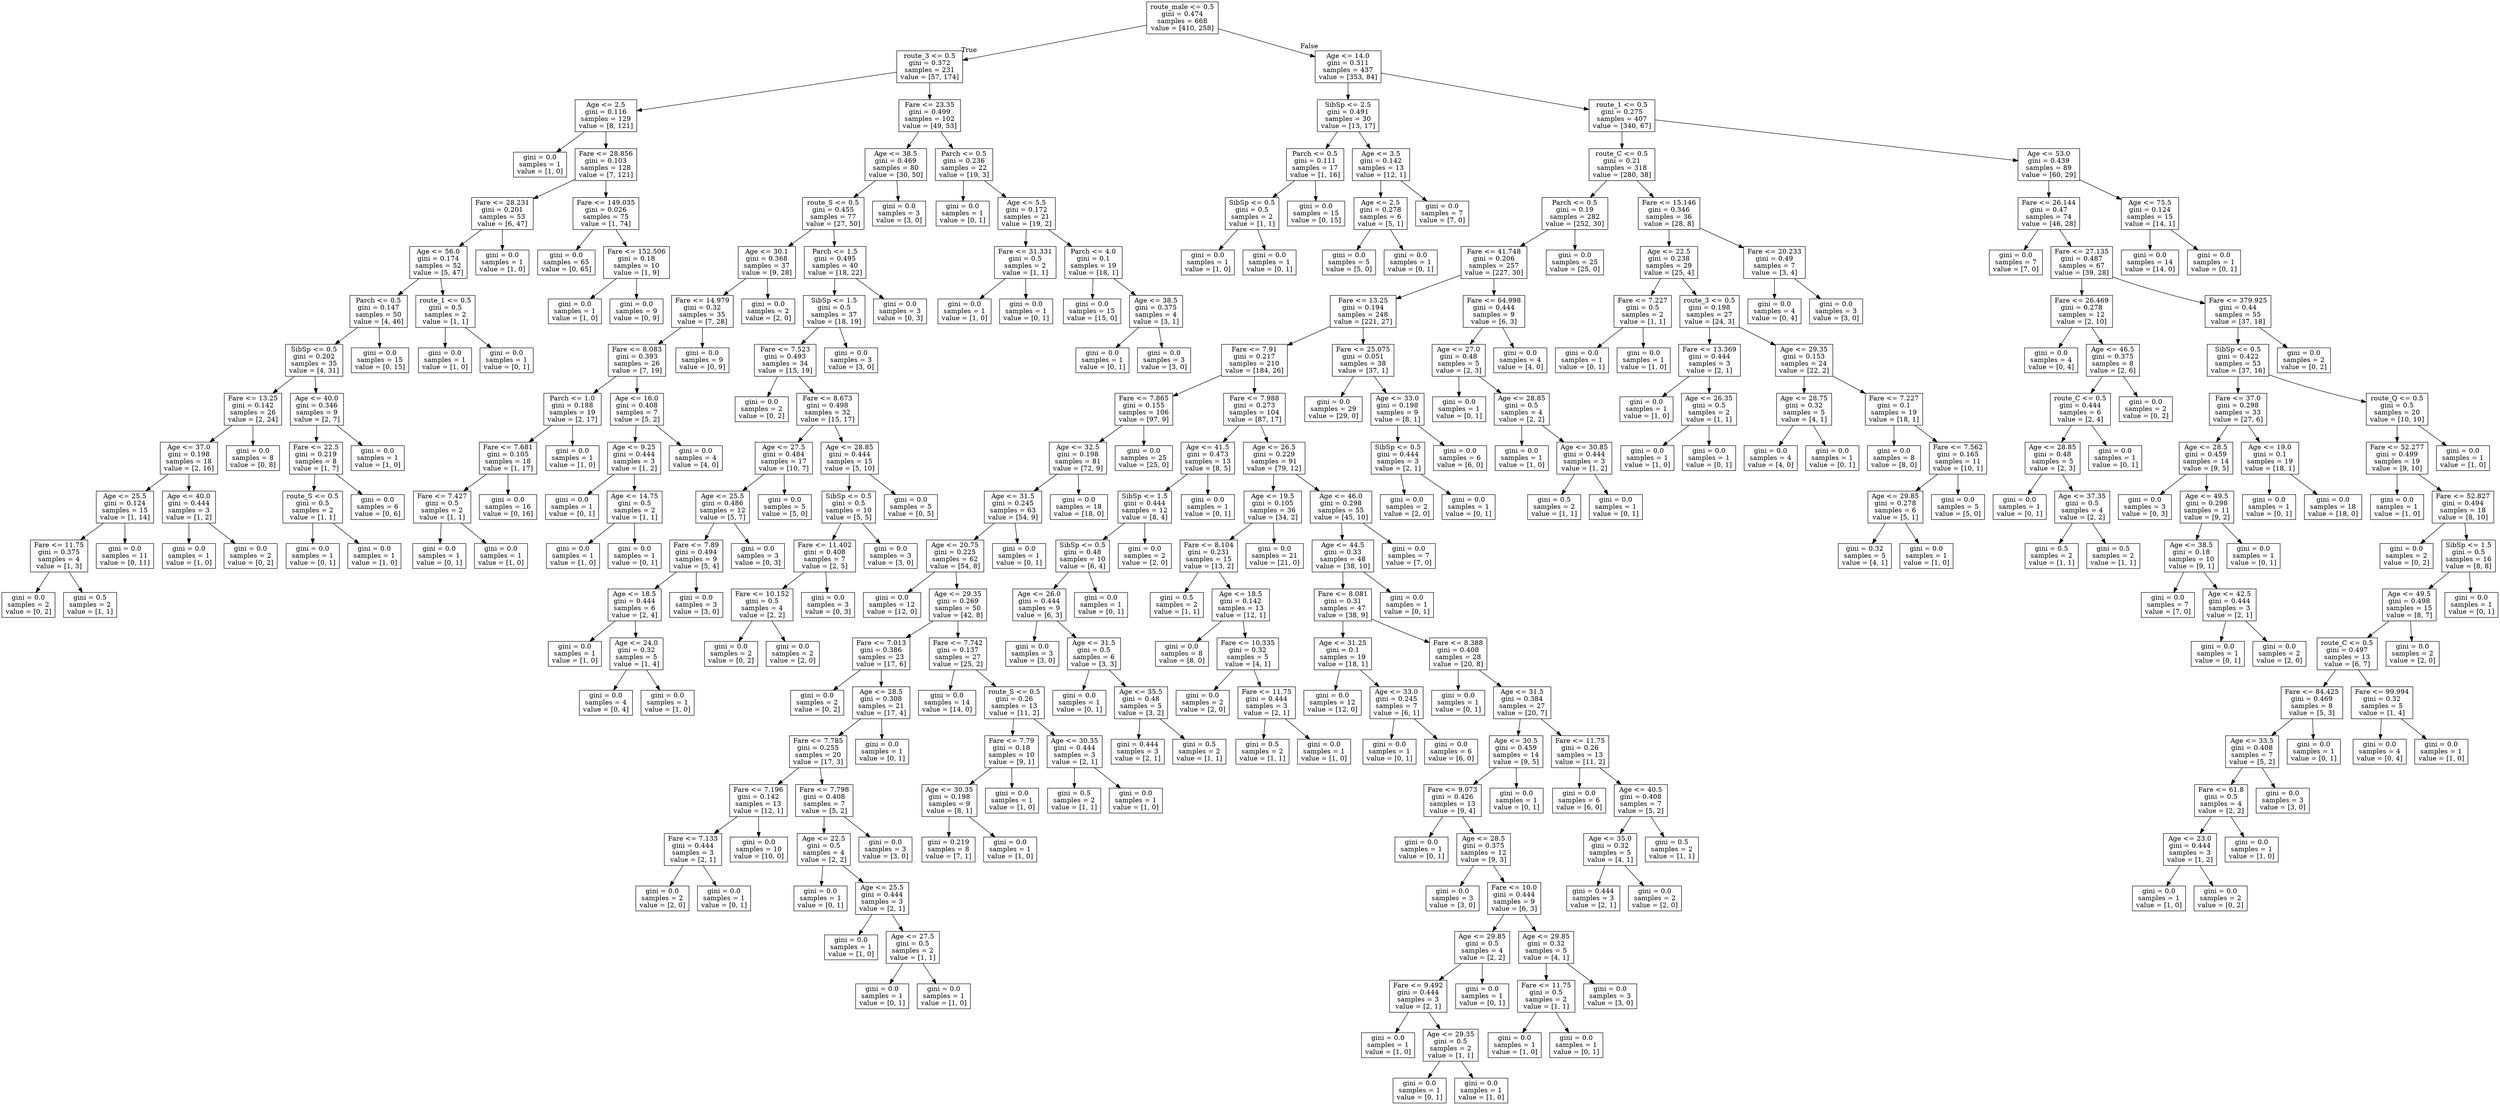 digraph Tree {
node [shape=box] ;
0 [label="route_male <= 0.5\ngini = 0.474\nsamples = 668\nvalue = [410, 258]"] ;
1 [label="route_3 <= 0.5\ngini = 0.372\nsamples = 231\nvalue = [57, 174]"] ;
0 -> 1 [labeldistance=2.5, labelangle=45, headlabel="True"] ;
2 [label="Age <= 2.5\ngini = 0.116\nsamples = 129\nvalue = [8, 121]"] ;
1 -> 2 ;
3 [label="gini = 0.0\nsamples = 1\nvalue = [1, 0]"] ;
2 -> 3 ;
4 [label="Fare <= 28.856\ngini = 0.103\nsamples = 128\nvalue = [7, 121]"] ;
2 -> 4 ;
5 [label="Fare <= 28.231\ngini = 0.201\nsamples = 53\nvalue = [6, 47]"] ;
4 -> 5 ;
6 [label="Age <= 56.0\ngini = 0.174\nsamples = 52\nvalue = [5, 47]"] ;
5 -> 6 ;
7 [label="Parch <= 0.5\ngini = 0.147\nsamples = 50\nvalue = [4, 46]"] ;
6 -> 7 ;
8 [label="SibSp <= 0.5\ngini = 0.202\nsamples = 35\nvalue = [4, 31]"] ;
7 -> 8 ;
9 [label="Fare <= 13.25\ngini = 0.142\nsamples = 26\nvalue = [2, 24]"] ;
8 -> 9 ;
10 [label="Age <= 37.0\ngini = 0.198\nsamples = 18\nvalue = [2, 16]"] ;
9 -> 10 ;
11 [label="Age <= 25.5\ngini = 0.124\nsamples = 15\nvalue = [1, 14]"] ;
10 -> 11 ;
12 [label="Fare <= 11.75\ngini = 0.375\nsamples = 4\nvalue = [1, 3]"] ;
11 -> 12 ;
13 [label="gini = 0.0\nsamples = 2\nvalue = [0, 2]"] ;
12 -> 13 ;
14 [label="gini = 0.5\nsamples = 2\nvalue = [1, 1]"] ;
12 -> 14 ;
15 [label="gini = 0.0\nsamples = 11\nvalue = [0, 11]"] ;
11 -> 15 ;
16 [label="Age <= 40.0\ngini = 0.444\nsamples = 3\nvalue = [1, 2]"] ;
10 -> 16 ;
17 [label="gini = 0.0\nsamples = 1\nvalue = [1, 0]"] ;
16 -> 17 ;
18 [label="gini = 0.0\nsamples = 2\nvalue = [0, 2]"] ;
16 -> 18 ;
19 [label="gini = 0.0\nsamples = 8\nvalue = [0, 8]"] ;
9 -> 19 ;
20 [label="Age <= 40.0\ngini = 0.346\nsamples = 9\nvalue = [2, 7]"] ;
8 -> 20 ;
21 [label="Fare <= 22.5\ngini = 0.219\nsamples = 8\nvalue = [1, 7]"] ;
20 -> 21 ;
22 [label="route_S <= 0.5\ngini = 0.5\nsamples = 2\nvalue = [1, 1]"] ;
21 -> 22 ;
23 [label="gini = 0.0\nsamples = 1\nvalue = [0, 1]"] ;
22 -> 23 ;
24 [label="gini = 0.0\nsamples = 1\nvalue = [1, 0]"] ;
22 -> 24 ;
25 [label="gini = 0.0\nsamples = 6\nvalue = [0, 6]"] ;
21 -> 25 ;
26 [label="gini = 0.0\nsamples = 1\nvalue = [1, 0]"] ;
20 -> 26 ;
27 [label="gini = 0.0\nsamples = 15\nvalue = [0, 15]"] ;
7 -> 27 ;
28 [label="route_1 <= 0.5\ngini = 0.5\nsamples = 2\nvalue = [1, 1]"] ;
6 -> 28 ;
29 [label="gini = 0.0\nsamples = 1\nvalue = [1, 0]"] ;
28 -> 29 ;
30 [label="gini = 0.0\nsamples = 1\nvalue = [0, 1]"] ;
28 -> 30 ;
31 [label="gini = 0.0\nsamples = 1\nvalue = [1, 0]"] ;
5 -> 31 ;
32 [label="Fare <= 149.035\ngini = 0.026\nsamples = 75\nvalue = [1, 74]"] ;
4 -> 32 ;
33 [label="gini = 0.0\nsamples = 65\nvalue = [0, 65]"] ;
32 -> 33 ;
34 [label="Fare <= 152.506\ngini = 0.18\nsamples = 10\nvalue = [1, 9]"] ;
32 -> 34 ;
35 [label="gini = 0.0\nsamples = 1\nvalue = [1, 0]"] ;
34 -> 35 ;
36 [label="gini = 0.0\nsamples = 9\nvalue = [0, 9]"] ;
34 -> 36 ;
37 [label="Fare <= 23.35\ngini = 0.499\nsamples = 102\nvalue = [49, 53]"] ;
1 -> 37 ;
38 [label="Age <= 38.5\ngini = 0.469\nsamples = 80\nvalue = [30, 50]"] ;
37 -> 38 ;
39 [label="route_S <= 0.5\ngini = 0.455\nsamples = 77\nvalue = [27, 50]"] ;
38 -> 39 ;
40 [label="Age <= 30.1\ngini = 0.368\nsamples = 37\nvalue = [9, 28]"] ;
39 -> 40 ;
41 [label="Fare <= 14.979\ngini = 0.32\nsamples = 35\nvalue = [7, 28]"] ;
40 -> 41 ;
42 [label="Fare <= 8.083\ngini = 0.393\nsamples = 26\nvalue = [7, 19]"] ;
41 -> 42 ;
43 [label="Parch <= 1.0\ngini = 0.188\nsamples = 19\nvalue = [2, 17]"] ;
42 -> 43 ;
44 [label="Fare <= 7.681\ngini = 0.105\nsamples = 18\nvalue = [1, 17]"] ;
43 -> 44 ;
45 [label="Fare <= 7.427\ngini = 0.5\nsamples = 2\nvalue = [1, 1]"] ;
44 -> 45 ;
46 [label="gini = 0.0\nsamples = 1\nvalue = [0, 1]"] ;
45 -> 46 ;
47 [label="gini = 0.0\nsamples = 1\nvalue = [1, 0]"] ;
45 -> 47 ;
48 [label="gini = 0.0\nsamples = 16\nvalue = [0, 16]"] ;
44 -> 48 ;
49 [label="gini = 0.0\nsamples = 1\nvalue = [1, 0]"] ;
43 -> 49 ;
50 [label="Age <= 16.0\ngini = 0.408\nsamples = 7\nvalue = [5, 2]"] ;
42 -> 50 ;
51 [label="Age <= 9.25\ngini = 0.444\nsamples = 3\nvalue = [1, 2]"] ;
50 -> 51 ;
52 [label="gini = 0.0\nsamples = 1\nvalue = [0, 1]"] ;
51 -> 52 ;
53 [label="Age <= 14.75\ngini = 0.5\nsamples = 2\nvalue = [1, 1]"] ;
51 -> 53 ;
54 [label="gini = 0.0\nsamples = 1\nvalue = [1, 0]"] ;
53 -> 54 ;
55 [label="gini = 0.0\nsamples = 1\nvalue = [0, 1]"] ;
53 -> 55 ;
56 [label="gini = 0.0\nsamples = 4\nvalue = [4, 0]"] ;
50 -> 56 ;
57 [label="gini = 0.0\nsamples = 9\nvalue = [0, 9]"] ;
41 -> 57 ;
58 [label="gini = 0.0\nsamples = 2\nvalue = [2, 0]"] ;
40 -> 58 ;
59 [label="Parch <= 1.5\ngini = 0.495\nsamples = 40\nvalue = [18, 22]"] ;
39 -> 59 ;
60 [label="SibSp <= 1.5\ngini = 0.5\nsamples = 37\nvalue = [18, 19]"] ;
59 -> 60 ;
61 [label="Fare <= 7.523\ngini = 0.493\nsamples = 34\nvalue = [15, 19]"] ;
60 -> 61 ;
62 [label="gini = 0.0\nsamples = 2\nvalue = [0, 2]"] ;
61 -> 62 ;
63 [label="Fare <= 8.673\ngini = 0.498\nsamples = 32\nvalue = [15, 17]"] ;
61 -> 63 ;
64 [label="Age <= 27.5\ngini = 0.484\nsamples = 17\nvalue = [10, 7]"] ;
63 -> 64 ;
65 [label="Age <= 25.5\ngini = 0.486\nsamples = 12\nvalue = [5, 7]"] ;
64 -> 65 ;
66 [label="Fare <= 7.89\ngini = 0.494\nsamples = 9\nvalue = [5, 4]"] ;
65 -> 66 ;
67 [label="Age <= 18.5\ngini = 0.444\nsamples = 6\nvalue = [2, 4]"] ;
66 -> 67 ;
68 [label="gini = 0.0\nsamples = 1\nvalue = [1, 0]"] ;
67 -> 68 ;
69 [label="Age <= 24.0\ngini = 0.32\nsamples = 5\nvalue = [1, 4]"] ;
67 -> 69 ;
70 [label="gini = 0.0\nsamples = 4\nvalue = [0, 4]"] ;
69 -> 70 ;
71 [label="gini = 0.0\nsamples = 1\nvalue = [1, 0]"] ;
69 -> 71 ;
72 [label="gini = 0.0\nsamples = 3\nvalue = [3, 0]"] ;
66 -> 72 ;
73 [label="gini = 0.0\nsamples = 3\nvalue = [0, 3]"] ;
65 -> 73 ;
74 [label="gini = 0.0\nsamples = 5\nvalue = [5, 0]"] ;
64 -> 74 ;
75 [label="Age <= 28.85\ngini = 0.444\nsamples = 15\nvalue = [5, 10]"] ;
63 -> 75 ;
76 [label="SibSp <= 0.5\ngini = 0.5\nsamples = 10\nvalue = [5, 5]"] ;
75 -> 76 ;
77 [label="Fare <= 11.402\ngini = 0.408\nsamples = 7\nvalue = [2, 5]"] ;
76 -> 77 ;
78 [label="Fare <= 10.152\ngini = 0.5\nsamples = 4\nvalue = [2, 2]"] ;
77 -> 78 ;
79 [label="gini = 0.0\nsamples = 2\nvalue = [0, 2]"] ;
78 -> 79 ;
80 [label="gini = 0.0\nsamples = 2\nvalue = [2, 0]"] ;
78 -> 80 ;
81 [label="gini = 0.0\nsamples = 3\nvalue = [0, 3]"] ;
77 -> 81 ;
82 [label="gini = 0.0\nsamples = 3\nvalue = [3, 0]"] ;
76 -> 82 ;
83 [label="gini = 0.0\nsamples = 5\nvalue = [0, 5]"] ;
75 -> 83 ;
84 [label="gini = 0.0\nsamples = 3\nvalue = [3, 0]"] ;
60 -> 84 ;
85 [label="gini = 0.0\nsamples = 3\nvalue = [0, 3]"] ;
59 -> 85 ;
86 [label="gini = 0.0\nsamples = 3\nvalue = [3, 0]"] ;
38 -> 86 ;
87 [label="Parch <= 0.5\ngini = 0.236\nsamples = 22\nvalue = [19, 3]"] ;
37 -> 87 ;
88 [label="gini = 0.0\nsamples = 1\nvalue = [0, 1]"] ;
87 -> 88 ;
89 [label="Age <= 5.5\ngini = 0.172\nsamples = 21\nvalue = [19, 2]"] ;
87 -> 89 ;
90 [label="Fare <= 31.331\ngini = 0.5\nsamples = 2\nvalue = [1, 1]"] ;
89 -> 90 ;
91 [label="gini = 0.0\nsamples = 1\nvalue = [1, 0]"] ;
90 -> 91 ;
92 [label="gini = 0.0\nsamples = 1\nvalue = [0, 1]"] ;
90 -> 92 ;
93 [label="Parch <= 4.0\ngini = 0.1\nsamples = 19\nvalue = [18, 1]"] ;
89 -> 93 ;
94 [label="gini = 0.0\nsamples = 15\nvalue = [15, 0]"] ;
93 -> 94 ;
95 [label="Age <= 38.5\ngini = 0.375\nsamples = 4\nvalue = [3, 1]"] ;
93 -> 95 ;
96 [label="gini = 0.0\nsamples = 1\nvalue = [0, 1]"] ;
95 -> 96 ;
97 [label="gini = 0.0\nsamples = 3\nvalue = [3, 0]"] ;
95 -> 97 ;
98 [label="Age <= 14.0\ngini = 0.311\nsamples = 437\nvalue = [353, 84]"] ;
0 -> 98 [labeldistance=2.5, labelangle=-45, headlabel="False"] ;
99 [label="SibSp <= 2.5\ngini = 0.491\nsamples = 30\nvalue = [13, 17]"] ;
98 -> 99 ;
100 [label="Parch <= 0.5\ngini = 0.111\nsamples = 17\nvalue = [1, 16]"] ;
99 -> 100 ;
101 [label="SibSp <= 0.5\ngini = 0.5\nsamples = 2\nvalue = [1, 1]"] ;
100 -> 101 ;
102 [label="gini = 0.0\nsamples = 1\nvalue = [1, 0]"] ;
101 -> 102 ;
103 [label="gini = 0.0\nsamples = 1\nvalue = [0, 1]"] ;
101 -> 103 ;
104 [label="gini = 0.0\nsamples = 15\nvalue = [0, 15]"] ;
100 -> 104 ;
105 [label="Age <= 3.5\ngini = 0.142\nsamples = 13\nvalue = [12, 1]"] ;
99 -> 105 ;
106 [label="Age <= 2.5\ngini = 0.278\nsamples = 6\nvalue = [5, 1]"] ;
105 -> 106 ;
107 [label="gini = 0.0\nsamples = 5\nvalue = [5, 0]"] ;
106 -> 107 ;
108 [label="gini = 0.0\nsamples = 1\nvalue = [0, 1]"] ;
106 -> 108 ;
109 [label="gini = 0.0\nsamples = 7\nvalue = [7, 0]"] ;
105 -> 109 ;
110 [label="route_1 <= 0.5\ngini = 0.275\nsamples = 407\nvalue = [340, 67]"] ;
98 -> 110 ;
111 [label="route_C <= 0.5\ngini = 0.21\nsamples = 318\nvalue = [280, 38]"] ;
110 -> 111 ;
112 [label="Parch <= 0.5\ngini = 0.19\nsamples = 282\nvalue = [252, 30]"] ;
111 -> 112 ;
113 [label="Fare <= 41.748\ngini = 0.206\nsamples = 257\nvalue = [227, 30]"] ;
112 -> 113 ;
114 [label="Fare <= 13.25\ngini = 0.194\nsamples = 248\nvalue = [221, 27]"] ;
113 -> 114 ;
115 [label="Fare <= 7.91\ngini = 0.217\nsamples = 210\nvalue = [184, 26]"] ;
114 -> 115 ;
116 [label="Fare <= 7.865\ngini = 0.155\nsamples = 106\nvalue = [97, 9]"] ;
115 -> 116 ;
117 [label="Age <= 32.5\ngini = 0.198\nsamples = 81\nvalue = [72, 9]"] ;
116 -> 117 ;
118 [label="Age <= 31.5\ngini = 0.245\nsamples = 63\nvalue = [54, 9]"] ;
117 -> 118 ;
119 [label="Age <= 20.75\ngini = 0.225\nsamples = 62\nvalue = [54, 8]"] ;
118 -> 119 ;
120 [label="gini = 0.0\nsamples = 12\nvalue = [12, 0]"] ;
119 -> 120 ;
121 [label="Age <= 29.35\ngini = 0.269\nsamples = 50\nvalue = [42, 8]"] ;
119 -> 121 ;
122 [label="Fare <= 7.013\ngini = 0.386\nsamples = 23\nvalue = [17, 6]"] ;
121 -> 122 ;
123 [label="gini = 0.0\nsamples = 2\nvalue = [0, 2]"] ;
122 -> 123 ;
124 [label="Age <= 28.5\ngini = 0.308\nsamples = 21\nvalue = [17, 4]"] ;
122 -> 124 ;
125 [label="Fare <= 7.785\ngini = 0.255\nsamples = 20\nvalue = [17, 3]"] ;
124 -> 125 ;
126 [label="Fare <= 7.196\ngini = 0.142\nsamples = 13\nvalue = [12, 1]"] ;
125 -> 126 ;
127 [label="Fare <= 7.133\ngini = 0.444\nsamples = 3\nvalue = [2, 1]"] ;
126 -> 127 ;
128 [label="gini = 0.0\nsamples = 2\nvalue = [2, 0]"] ;
127 -> 128 ;
129 [label="gini = 0.0\nsamples = 1\nvalue = [0, 1]"] ;
127 -> 129 ;
130 [label="gini = 0.0\nsamples = 10\nvalue = [10, 0]"] ;
126 -> 130 ;
131 [label="Fare <= 7.798\ngini = 0.408\nsamples = 7\nvalue = [5, 2]"] ;
125 -> 131 ;
132 [label="Age <= 22.5\ngini = 0.5\nsamples = 4\nvalue = [2, 2]"] ;
131 -> 132 ;
133 [label="gini = 0.0\nsamples = 1\nvalue = [0, 1]"] ;
132 -> 133 ;
134 [label="Age <= 25.5\ngini = 0.444\nsamples = 3\nvalue = [2, 1]"] ;
132 -> 134 ;
135 [label="gini = 0.0\nsamples = 1\nvalue = [1, 0]"] ;
134 -> 135 ;
136 [label="Age <= 27.5\ngini = 0.5\nsamples = 2\nvalue = [1, 1]"] ;
134 -> 136 ;
137 [label="gini = 0.0\nsamples = 1\nvalue = [0, 1]"] ;
136 -> 137 ;
138 [label="gini = 0.0\nsamples = 1\nvalue = [1, 0]"] ;
136 -> 138 ;
139 [label="gini = 0.0\nsamples = 3\nvalue = [3, 0]"] ;
131 -> 139 ;
140 [label="gini = 0.0\nsamples = 1\nvalue = [0, 1]"] ;
124 -> 140 ;
141 [label="Fare <= 7.742\ngini = 0.137\nsamples = 27\nvalue = [25, 2]"] ;
121 -> 141 ;
142 [label="gini = 0.0\nsamples = 14\nvalue = [14, 0]"] ;
141 -> 142 ;
143 [label="route_S <= 0.5\ngini = 0.26\nsamples = 13\nvalue = [11, 2]"] ;
141 -> 143 ;
144 [label="Fare <= 7.79\ngini = 0.18\nsamples = 10\nvalue = [9, 1]"] ;
143 -> 144 ;
145 [label="Age <= 30.35\ngini = 0.198\nsamples = 9\nvalue = [8, 1]"] ;
144 -> 145 ;
146 [label="gini = 0.219\nsamples = 8\nvalue = [7, 1]"] ;
145 -> 146 ;
147 [label="gini = 0.0\nsamples = 1\nvalue = [1, 0]"] ;
145 -> 147 ;
148 [label="gini = 0.0\nsamples = 1\nvalue = [1, 0]"] ;
144 -> 148 ;
149 [label="Age <= 30.35\ngini = 0.444\nsamples = 3\nvalue = [2, 1]"] ;
143 -> 149 ;
150 [label="gini = 0.5\nsamples = 2\nvalue = [1, 1]"] ;
149 -> 150 ;
151 [label="gini = 0.0\nsamples = 1\nvalue = [1, 0]"] ;
149 -> 151 ;
152 [label="gini = 0.0\nsamples = 1\nvalue = [0, 1]"] ;
118 -> 152 ;
153 [label="gini = 0.0\nsamples = 18\nvalue = [18, 0]"] ;
117 -> 153 ;
154 [label="gini = 0.0\nsamples = 25\nvalue = [25, 0]"] ;
116 -> 154 ;
155 [label="Fare <= 7.988\ngini = 0.273\nsamples = 104\nvalue = [87, 17]"] ;
115 -> 155 ;
156 [label="Age <= 41.5\ngini = 0.473\nsamples = 13\nvalue = [8, 5]"] ;
155 -> 156 ;
157 [label="SibSp <= 1.5\ngini = 0.444\nsamples = 12\nvalue = [8, 4]"] ;
156 -> 157 ;
158 [label="SibSp <= 0.5\ngini = 0.48\nsamples = 10\nvalue = [6, 4]"] ;
157 -> 158 ;
159 [label="Age <= 26.0\ngini = 0.444\nsamples = 9\nvalue = [6, 3]"] ;
158 -> 159 ;
160 [label="gini = 0.0\nsamples = 3\nvalue = [3, 0]"] ;
159 -> 160 ;
161 [label="Age <= 31.5\ngini = 0.5\nsamples = 6\nvalue = [3, 3]"] ;
159 -> 161 ;
162 [label="gini = 0.0\nsamples = 1\nvalue = [0, 1]"] ;
161 -> 162 ;
163 [label="Age <= 35.5\ngini = 0.48\nsamples = 5\nvalue = [3, 2]"] ;
161 -> 163 ;
164 [label="gini = 0.444\nsamples = 3\nvalue = [2, 1]"] ;
163 -> 164 ;
165 [label="gini = 0.5\nsamples = 2\nvalue = [1, 1]"] ;
163 -> 165 ;
166 [label="gini = 0.0\nsamples = 1\nvalue = [0, 1]"] ;
158 -> 166 ;
167 [label="gini = 0.0\nsamples = 2\nvalue = [2, 0]"] ;
157 -> 167 ;
168 [label="gini = 0.0\nsamples = 1\nvalue = [0, 1]"] ;
156 -> 168 ;
169 [label="Age <= 26.5\ngini = 0.229\nsamples = 91\nvalue = [79, 12]"] ;
155 -> 169 ;
170 [label="Age <= 19.5\ngini = 0.105\nsamples = 36\nvalue = [34, 2]"] ;
169 -> 170 ;
171 [label="Fare <= 8.104\ngini = 0.231\nsamples = 15\nvalue = [13, 2]"] ;
170 -> 171 ;
172 [label="gini = 0.5\nsamples = 2\nvalue = [1, 1]"] ;
171 -> 172 ;
173 [label="Age <= 18.5\ngini = 0.142\nsamples = 13\nvalue = [12, 1]"] ;
171 -> 173 ;
174 [label="gini = 0.0\nsamples = 8\nvalue = [8, 0]"] ;
173 -> 174 ;
175 [label="Fare <= 10.335\ngini = 0.32\nsamples = 5\nvalue = [4, 1]"] ;
173 -> 175 ;
176 [label="gini = 0.0\nsamples = 2\nvalue = [2, 0]"] ;
175 -> 176 ;
177 [label="Fare <= 11.75\ngini = 0.444\nsamples = 3\nvalue = [2, 1]"] ;
175 -> 177 ;
178 [label="gini = 0.5\nsamples = 2\nvalue = [1, 1]"] ;
177 -> 178 ;
179 [label="gini = 0.0\nsamples = 1\nvalue = [1, 0]"] ;
177 -> 179 ;
180 [label="gini = 0.0\nsamples = 21\nvalue = [21, 0]"] ;
170 -> 180 ;
181 [label="Age <= 46.0\ngini = 0.298\nsamples = 55\nvalue = [45, 10]"] ;
169 -> 181 ;
182 [label="Age <= 44.5\ngini = 0.33\nsamples = 48\nvalue = [38, 10]"] ;
181 -> 182 ;
183 [label="Fare <= 8.081\ngini = 0.31\nsamples = 47\nvalue = [38, 9]"] ;
182 -> 183 ;
184 [label="Age <= 31.25\ngini = 0.1\nsamples = 19\nvalue = [18, 1]"] ;
183 -> 184 ;
185 [label="gini = 0.0\nsamples = 12\nvalue = [12, 0]"] ;
184 -> 185 ;
186 [label="Age <= 33.0\ngini = 0.245\nsamples = 7\nvalue = [6, 1]"] ;
184 -> 186 ;
187 [label="gini = 0.0\nsamples = 1\nvalue = [0, 1]"] ;
186 -> 187 ;
188 [label="gini = 0.0\nsamples = 6\nvalue = [6, 0]"] ;
186 -> 188 ;
189 [label="Fare <= 8.388\ngini = 0.408\nsamples = 28\nvalue = [20, 8]"] ;
183 -> 189 ;
190 [label="gini = 0.0\nsamples = 1\nvalue = [0, 1]"] ;
189 -> 190 ;
191 [label="Age <= 31.5\ngini = 0.384\nsamples = 27\nvalue = [20, 7]"] ;
189 -> 191 ;
192 [label="Age <= 30.5\ngini = 0.459\nsamples = 14\nvalue = [9, 5]"] ;
191 -> 192 ;
193 [label="Fare <= 9.073\ngini = 0.426\nsamples = 13\nvalue = [9, 4]"] ;
192 -> 193 ;
194 [label="gini = 0.0\nsamples = 1\nvalue = [0, 1]"] ;
193 -> 194 ;
195 [label="Age <= 28.5\ngini = 0.375\nsamples = 12\nvalue = [9, 3]"] ;
193 -> 195 ;
196 [label="gini = 0.0\nsamples = 3\nvalue = [3, 0]"] ;
195 -> 196 ;
197 [label="Fare <= 10.0\ngini = 0.444\nsamples = 9\nvalue = [6, 3]"] ;
195 -> 197 ;
198 [label="Age <= 29.85\ngini = 0.5\nsamples = 4\nvalue = [2, 2]"] ;
197 -> 198 ;
199 [label="Fare <= 9.492\ngini = 0.444\nsamples = 3\nvalue = [2, 1]"] ;
198 -> 199 ;
200 [label="gini = 0.0\nsamples = 1\nvalue = [1, 0]"] ;
199 -> 200 ;
201 [label="Age <= 29.35\ngini = 0.5\nsamples = 2\nvalue = [1, 1]"] ;
199 -> 201 ;
202 [label="gini = 0.0\nsamples = 1\nvalue = [0, 1]"] ;
201 -> 202 ;
203 [label="gini = 0.0\nsamples = 1\nvalue = [1, 0]"] ;
201 -> 203 ;
204 [label="gini = 0.0\nsamples = 1\nvalue = [0, 1]"] ;
198 -> 204 ;
205 [label="Age <= 29.85\ngini = 0.32\nsamples = 5\nvalue = [4, 1]"] ;
197 -> 205 ;
206 [label="Fare <= 11.75\ngini = 0.5\nsamples = 2\nvalue = [1, 1]"] ;
205 -> 206 ;
207 [label="gini = 0.0\nsamples = 1\nvalue = [1, 0]"] ;
206 -> 207 ;
208 [label="gini = 0.0\nsamples = 1\nvalue = [0, 1]"] ;
206 -> 208 ;
209 [label="gini = 0.0\nsamples = 3\nvalue = [3, 0]"] ;
205 -> 209 ;
210 [label="gini = 0.0\nsamples = 1\nvalue = [0, 1]"] ;
192 -> 210 ;
211 [label="Fare <= 11.75\ngini = 0.26\nsamples = 13\nvalue = [11, 2]"] ;
191 -> 211 ;
212 [label="gini = 0.0\nsamples = 6\nvalue = [6, 0]"] ;
211 -> 212 ;
213 [label="Age <= 40.5\ngini = 0.408\nsamples = 7\nvalue = [5, 2]"] ;
211 -> 213 ;
214 [label="Age <= 35.0\ngini = 0.32\nsamples = 5\nvalue = [4, 1]"] ;
213 -> 214 ;
215 [label="gini = 0.444\nsamples = 3\nvalue = [2, 1]"] ;
214 -> 215 ;
216 [label="gini = 0.0\nsamples = 2\nvalue = [2, 0]"] ;
214 -> 216 ;
217 [label="gini = 0.5\nsamples = 2\nvalue = [1, 1]"] ;
213 -> 217 ;
218 [label="gini = 0.0\nsamples = 1\nvalue = [0, 1]"] ;
182 -> 218 ;
219 [label="gini = 0.0\nsamples = 7\nvalue = [7, 0]"] ;
181 -> 219 ;
220 [label="Fare <= 25.075\ngini = 0.051\nsamples = 38\nvalue = [37, 1]"] ;
114 -> 220 ;
221 [label="gini = 0.0\nsamples = 29\nvalue = [29, 0]"] ;
220 -> 221 ;
222 [label="Age <= 33.0\ngini = 0.198\nsamples = 9\nvalue = [8, 1]"] ;
220 -> 222 ;
223 [label="SibSp <= 0.5\ngini = 0.444\nsamples = 3\nvalue = [2, 1]"] ;
222 -> 223 ;
224 [label="gini = 0.0\nsamples = 2\nvalue = [2, 0]"] ;
223 -> 224 ;
225 [label="gini = 0.0\nsamples = 1\nvalue = [0, 1]"] ;
223 -> 225 ;
226 [label="gini = 0.0\nsamples = 6\nvalue = [6, 0]"] ;
222 -> 226 ;
227 [label="Fare <= 64.998\ngini = 0.444\nsamples = 9\nvalue = [6, 3]"] ;
113 -> 227 ;
228 [label="Age <= 27.0\ngini = 0.48\nsamples = 5\nvalue = [2, 3]"] ;
227 -> 228 ;
229 [label="gini = 0.0\nsamples = 1\nvalue = [0, 1]"] ;
228 -> 229 ;
230 [label="Age <= 28.85\ngini = 0.5\nsamples = 4\nvalue = [2, 2]"] ;
228 -> 230 ;
231 [label="gini = 0.0\nsamples = 1\nvalue = [1, 0]"] ;
230 -> 231 ;
232 [label="Age <= 30.85\ngini = 0.444\nsamples = 3\nvalue = [1, 2]"] ;
230 -> 232 ;
233 [label="gini = 0.5\nsamples = 2\nvalue = [1, 1]"] ;
232 -> 233 ;
234 [label="gini = 0.0\nsamples = 1\nvalue = [0, 1]"] ;
232 -> 234 ;
235 [label="gini = 0.0\nsamples = 4\nvalue = [4, 0]"] ;
227 -> 235 ;
236 [label="gini = 0.0\nsamples = 25\nvalue = [25, 0]"] ;
112 -> 236 ;
237 [label="Fare <= 15.146\ngini = 0.346\nsamples = 36\nvalue = [28, 8]"] ;
111 -> 237 ;
238 [label="Age <= 22.5\ngini = 0.238\nsamples = 29\nvalue = [25, 4]"] ;
237 -> 238 ;
239 [label="Fare <= 7.227\ngini = 0.5\nsamples = 2\nvalue = [1, 1]"] ;
238 -> 239 ;
240 [label="gini = 0.0\nsamples = 1\nvalue = [0, 1]"] ;
239 -> 240 ;
241 [label="gini = 0.0\nsamples = 1\nvalue = [1, 0]"] ;
239 -> 241 ;
242 [label="route_3 <= 0.5\ngini = 0.198\nsamples = 27\nvalue = [24, 3]"] ;
238 -> 242 ;
243 [label="Fare <= 13.369\ngini = 0.444\nsamples = 3\nvalue = [2, 1]"] ;
242 -> 243 ;
244 [label="gini = 0.0\nsamples = 1\nvalue = [1, 0]"] ;
243 -> 244 ;
245 [label="Age <= 26.35\ngini = 0.5\nsamples = 2\nvalue = [1, 1]"] ;
243 -> 245 ;
246 [label="gini = 0.0\nsamples = 1\nvalue = [1, 0]"] ;
245 -> 246 ;
247 [label="gini = 0.0\nsamples = 1\nvalue = [0, 1]"] ;
245 -> 247 ;
248 [label="Age <= 29.35\ngini = 0.153\nsamples = 24\nvalue = [22, 2]"] ;
242 -> 248 ;
249 [label="Age <= 28.75\ngini = 0.32\nsamples = 5\nvalue = [4, 1]"] ;
248 -> 249 ;
250 [label="gini = 0.0\nsamples = 4\nvalue = [4, 0]"] ;
249 -> 250 ;
251 [label="gini = 0.0\nsamples = 1\nvalue = [0, 1]"] ;
249 -> 251 ;
252 [label="Fare <= 7.227\ngini = 0.1\nsamples = 19\nvalue = [18, 1]"] ;
248 -> 252 ;
253 [label="gini = 0.0\nsamples = 8\nvalue = [8, 0]"] ;
252 -> 253 ;
254 [label="Fare <= 7.562\ngini = 0.165\nsamples = 11\nvalue = [10, 1]"] ;
252 -> 254 ;
255 [label="Age <= 29.85\ngini = 0.278\nsamples = 6\nvalue = [5, 1]"] ;
254 -> 255 ;
256 [label="gini = 0.32\nsamples = 5\nvalue = [4, 1]"] ;
255 -> 256 ;
257 [label="gini = 0.0\nsamples = 1\nvalue = [1, 0]"] ;
255 -> 257 ;
258 [label="gini = 0.0\nsamples = 5\nvalue = [5, 0]"] ;
254 -> 258 ;
259 [label="Fare <= 20.233\ngini = 0.49\nsamples = 7\nvalue = [3, 4]"] ;
237 -> 259 ;
260 [label="gini = 0.0\nsamples = 4\nvalue = [0, 4]"] ;
259 -> 260 ;
261 [label="gini = 0.0\nsamples = 3\nvalue = [3, 0]"] ;
259 -> 261 ;
262 [label="Age <= 53.0\ngini = 0.439\nsamples = 89\nvalue = [60, 29]"] ;
110 -> 262 ;
263 [label="Fare <= 26.144\ngini = 0.47\nsamples = 74\nvalue = [46, 28]"] ;
262 -> 263 ;
264 [label="gini = 0.0\nsamples = 7\nvalue = [7, 0]"] ;
263 -> 264 ;
265 [label="Fare <= 27.135\ngini = 0.487\nsamples = 67\nvalue = [39, 28]"] ;
263 -> 265 ;
266 [label="Fare <= 26.469\ngini = 0.278\nsamples = 12\nvalue = [2, 10]"] ;
265 -> 266 ;
267 [label="gini = 0.0\nsamples = 4\nvalue = [0, 4]"] ;
266 -> 267 ;
268 [label="Age <= 46.5\ngini = 0.375\nsamples = 8\nvalue = [2, 6]"] ;
266 -> 268 ;
269 [label="route_C <= 0.5\ngini = 0.444\nsamples = 6\nvalue = [2, 4]"] ;
268 -> 269 ;
270 [label="Age <= 28.85\ngini = 0.48\nsamples = 5\nvalue = [2, 3]"] ;
269 -> 270 ;
271 [label="gini = 0.0\nsamples = 1\nvalue = [0, 1]"] ;
270 -> 271 ;
272 [label="Age <= 37.35\ngini = 0.5\nsamples = 4\nvalue = [2, 2]"] ;
270 -> 272 ;
273 [label="gini = 0.5\nsamples = 2\nvalue = [1, 1]"] ;
272 -> 273 ;
274 [label="gini = 0.5\nsamples = 2\nvalue = [1, 1]"] ;
272 -> 274 ;
275 [label="gini = 0.0\nsamples = 1\nvalue = [0, 1]"] ;
269 -> 275 ;
276 [label="gini = 0.0\nsamples = 2\nvalue = [0, 2]"] ;
268 -> 276 ;
277 [label="Fare <= 379.925\ngini = 0.44\nsamples = 55\nvalue = [37, 18]"] ;
265 -> 277 ;
278 [label="SibSp <= 0.5\ngini = 0.422\nsamples = 53\nvalue = [37, 16]"] ;
277 -> 278 ;
279 [label="Fare <= 37.0\ngini = 0.298\nsamples = 33\nvalue = [27, 6]"] ;
278 -> 279 ;
280 [label="Age <= 28.5\ngini = 0.459\nsamples = 14\nvalue = [9, 5]"] ;
279 -> 280 ;
281 [label="gini = 0.0\nsamples = 3\nvalue = [0, 3]"] ;
280 -> 281 ;
282 [label="Age <= 49.5\ngini = 0.298\nsamples = 11\nvalue = [9, 2]"] ;
280 -> 282 ;
283 [label="Age <= 38.5\ngini = 0.18\nsamples = 10\nvalue = [9, 1]"] ;
282 -> 283 ;
284 [label="gini = 0.0\nsamples = 7\nvalue = [7, 0]"] ;
283 -> 284 ;
285 [label="Age <= 42.5\ngini = 0.444\nsamples = 3\nvalue = [2, 1]"] ;
283 -> 285 ;
286 [label="gini = 0.0\nsamples = 1\nvalue = [0, 1]"] ;
285 -> 286 ;
287 [label="gini = 0.0\nsamples = 2\nvalue = [2, 0]"] ;
285 -> 287 ;
288 [label="gini = 0.0\nsamples = 1\nvalue = [0, 1]"] ;
282 -> 288 ;
289 [label="Age <= 19.0\ngini = 0.1\nsamples = 19\nvalue = [18, 1]"] ;
279 -> 289 ;
290 [label="gini = 0.0\nsamples = 1\nvalue = [0, 1]"] ;
289 -> 290 ;
291 [label="gini = 0.0\nsamples = 18\nvalue = [18, 0]"] ;
289 -> 291 ;
292 [label="route_Q <= 0.5\ngini = 0.5\nsamples = 20\nvalue = [10, 10]"] ;
278 -> 292 ;
293 [label="Fare <= 52.277\ngini = 0.499\nsamples = 19\nvalue = [9, 10]"] ;
292 -> 293 ;
294 [label="gini = 0.0\nsamples = 1\nvalue = [1, 0]"] ;
293 -> 294 ;
295 [label="Fare <= 52.827\ngini = 0.494\nsamples = 18\nvalue = [8, 10]"] ;
293 -> 295 ;
296 [label="gini = 0.0\nsamples = 2\nvalue = [0, 2]"] ;
295 -> 296 ;
297 [label="SibSp <= 1.5\ngini = 0.5\nsamples = 16\nvalue = [8, 8]"] ;
295 -> 297 ;
298 [label="Age <= 49.5\ngini = 0.498\nsamples = 15\nvalue = [8, 7]"] ;
297 -> 298 ;
299 [label="route_C <= 0.5\ngini = 0.497\nsamples = 13\nvalue = [6, 7]"] ;
298 -> 299 ;
300 [label="Fare <= 84.425\ngini = 0.469\nsamples = 8\nvalue = [5, 3]"] ;
299 -> 300 ;
301 [label="Age <= 33.5\ngini = 0.408\nsamples = 7\nvalue = [5, 2]"] ;
300 -> 301 ;
302 [label="Fare <= 61.8\ngini = 0.5\nsamples = 4\nvalue = [2, 2]"] ;
301 -> 302 ;
303 [label="Age <= 23.0\ngini = 0.444\nsamples = 3\nvalue = [1, 2]"] ;
302 -> 303 ;
304 [label="gini = 0.0\nsamples = 1\nvalue = [1, 0]"] ;
303 -> 304 ;
305 [label="gini = 0.0\nsamples = 2\nvalue = [0, 2]"] ;
303 -> 305 ;
306 [label="gini = 0.0\nsamples = 1\nvalue = [1, 0]"] ;
302 -> 306 ;
307 [label="gini = 0.0\nsamples = 3\nvalue = [3, 0]"] ;
301 -> 307 ;
308 [label="gini = 0.0\nsamples = 1\nvalue = [0, 1]"] ;
300 -> 308 ;
309 [label="Fare <= 99.994\ngini = 0.32\nsamples = 5\nvalue = [1, 4]"] ;
299 -> 309 ;
310 [label="gini = 0.0\nsamples = 4\nvalue = [0, 4]"] ;
309 -> 310 ;
311 [label="gini = 0.0\nsamples = 1\nvalue = [1, 0]"] ;
309 -> 311 ;
312 [label="gini = 0.0\nsamples = 2\nvalue = [2, 0]"] ;
298 -> 312 ;
313 [label="gini = 0.0\nsamples = 1\nvalue = [0, 1]"] ;
297 -> 313 ;
314 [label="gini = 0.0\nsamples = 1\nvalue = [1, 0]"] ;
292 -> 314 ;
315 [label="gini = 0.0\nsamples = 2\nvalue = [0, 2]"] ;
277 -> 315 ;
316 [label="Age <= 75.5\ngini = 0.124\nsamples = 15\nvalue = [14, 1]"] ;
262 -> 316 ;
317 [label="gini = 0.0\nsamples = 14\nvalue = [14, 0]"] ;
316 -> 317 ;
318 [label="gini = 0.0\nsamples = 1\nvalue = [0, 1]"] ;
316 -> 318 ;
}